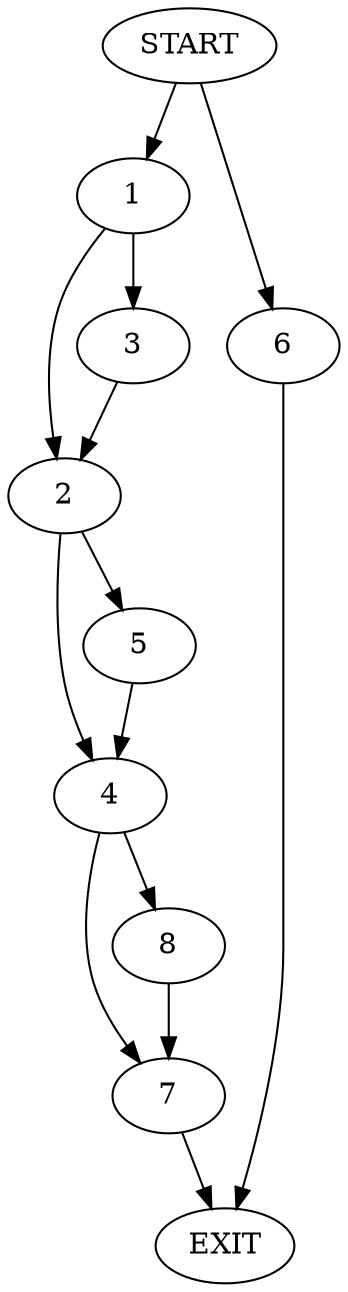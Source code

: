 digraph {
0 [label="START"]
9 [label="EXIT"]
0 -> 1
1 -> 2
1 -> 3
2 -> 4
2 -> 5
3 -> 2
0 -> 6
6 -> 9
5 -> 4
4 -> 7
4 -> 8
8 -> 7
7 -> 9
}

